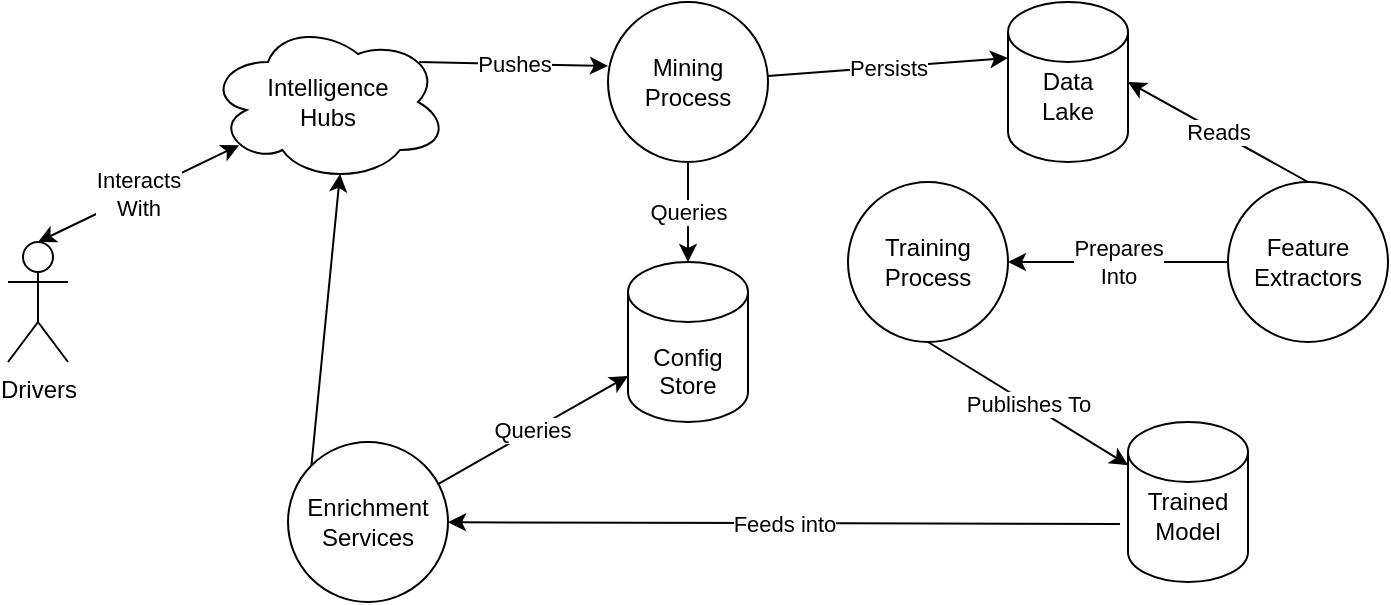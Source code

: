 <mxfile version="13.8.8" type="device" pages="3"><diagram id="9_CxQxpKMNm8ArRJZFeR" name="Page-1"><mxGraphModel dx="810" dy="1112" grid="1" gridSize="10" guides="1" tooltips="1" connect="1" arrows="1" fold="1" page="1" pageScale="1" pageWidth="850" pageHeight="1100" math="0" shadow="0"><root><mxCell id="0"/><mxCell id="1" parent="0"/><mxCell id="KBR8v0Yyvjajw3qQoniz-1" value="Drivers" style="shape=umlActor;verticalLabelPosition=bottom;verticalAlign=top;html=1;outlineConnect=0;" parent="1" vertex="1"><mxGeometry x="70" y="270" width="30" height="60" as="geometry"/></mxCell><mxCell id="KBR8v0Yyvjajw3qQoniz-2" value="Intelligence&lt;br&gt;Hubs" style="ellipse;shape=cloud;whiteSpace=wrap;html=1;" parent="1" vertex="1"><mxGeometry x="170" y="160" width="120" height="80" as="geometry"/></mxCell><mxCell id="KBR8v0Yyvjajw3qQoniz-4" value="&lt;br&gt;Data&lt;br&gt;Lake" style="shape=cylinder2;whiteSpace=wrap;html=1;boundedLbl=1;backgroundOutline=1;size=15;" parent="1" vertex="1"><mxGeometry x="570" y="150" width="60" height="80" as="geometry"/></mxCell><mxCell id="KBR8v0Yyvjajw3qQoniz-5" value="Mining&lt;br&gt;Process" style="ellipse;whiteSpace=wrap;html=1;aspect=fixed;" parent="1" vertex="1"><mxGeometry x="370" y="150" width="80" height="80" as="geometry"/></mxCell><mxCell id="KBR8v0Yyvjajw3qQoniz-8" value="Pushes" style="endArrow=classic;html=1;exitX=0.88;exitY=0.25;exitDx=0;exitDy=0;exitPerimeter=0;entryX=0;entryY=0.4;entryDx=0;entryDy=0;entryPerimeter=0;" parent="1" source="KBR8v0Yyvjajw3qQoniz-2" target="KBR8v0Yyvjajw3qQoniz-5" edge="1"><mxGeometry width="50" height="50" relative="1" as="geometry"><mxPoint x="400" y="320" as="sourcePoint"/><mxPoint x="450" y="270" as="targetPoint"/></mxGeometry></mxCell><mxCell id="KBR8v0Yyvjajw3qQoniz-10" value="Training&lt;br&gt;Process" style="ellipse;whiteSpace=wrap;html=1;aspect=fixed;" parent="1" vertex="1"><mxGeometry x="490" y="240" width="80" height="80" as="geometry"/></mxCell><mxCell id="KBR8v0Yyvjajw3qQoniz-13" value="Persists" style="endArrow=classic;html=1;" parent="1" source="KBR8v0Yyvjajw3qQoniz-5" edge="1"><mxGeometry width="50" height="50" relative="1" as="geometry"><mxPoint x="400" y="310" as="sourcePoint"/><mxPoint x="570" y="178" as="targetPoint"/></mxGeometry></mxCell><mxCell id="KBR8v0Yyvjajw3qQoniz-20" value="Enrichment&lt;br&gt;Services" style="ellipse;whiteSpace=wrap;html=1;aspect=fixed;" parent="1" vertex="1"><mxGeometry x="210" y="370" width="80" height="80" as="geometry"/></mxCell><mxCell id="KBR8v0Yyvjajw3qQoniz-23" value="&lt;br&gt;&lt;br&gt;Config&lt;br&gt;Store" style="shape=cylinder2;whiteSpace=wrap;html=1;boundedLbl=1;backgroundOutline=1;size=15;" parent="1" vertex="1"><mxGeometry x="380" y="280" width="60" height="80" as="geometry"/></mxCell><mxCell id="KBR8v0Yyvjajw3qQoniz-24" value="Queries" style="endArrow=classic;html=1;exitX=0.938;exitY=0.263;exitDx=0;exitDy=0;exitPerimeter=0;" parent="1" source="KBR8v0Yyvjajw3qQoniz-20" target="KBR8v0Yyvjajw3qQoniz-23" edge="1"><mxGeometry width="50" height="50" relative="1" as="geometry"><mxPoint x="400" y="300" as="sourcePoint"/><mxPoint x="370" y="330" as="targetPoint"/></mxGeometry></mxCell><mxCell id="KBR8v0Yyvjajw3qQoniz-26" value="" style="endArrow=classic;html=1;exitX=0;exitY=0;exitDx=0;exitDy=0;entryX=0.55;entryY=0.95;entryDx=0;entryDy=0;entryPerimeter=0;" parent="1" source="KBR8v0Yyvjajw3qQoniz-20" target="KBR8v0Yyvjajw3qQoniz-2" edge="1"><mxGeometry width="50" height="50" relative="1" as="geometry"><mxPoint x="400" y="270" as="sourcePoint"/><mxPoint x="450" y="220" as="targetPoint"/></mxGeometry></mxCell><mxCell id="KBR8v0Yyvjajw3qQoniz-27" value="Feature&lt;br&gt;Extractors" style="ellipse;whiteSpace=wrap;html=1;aspect=fixed;" parent="1" vertex="1"><mxGeometry x="680" y="240" width="80" height="80" as="geometry"/></mxCell><mxCell id="KBR8v0Yyvjajw3qQoniz-30" value="Queries" style="endArrow=classic;html=1;" parent="1" source="KBR8v0Yyvjajw3qQoniz-5" target="KBR8v0Yyvjajw3qQoniz-23" edge="1"><mxGeometry width="50" height="50" relative="1" as="geometry"><mxPoint x="400" y="350" as="sourcePoint"/><mxPoint x="450" y="300" as="targetPoint"/></mxGeometry></mxCell><mxCell id="KBR8v0Yyvjajw3qQoniz-31" value="Prepares&lt;br&gt;Into" style="endArrow=classic;html=1;entryX=1;entryY=0.5;entryDx=0;entryDy=0;" parent="1" source="KBR8v0Yyvjajw3qQoniz-27" target="KBR8v0Yyvjajw3qQoniz-10" edge="1"><mxGeometry width="50" height="50" relative="1" as="geometry"><mxPoint x="400" y="350" as="sourcePoint"/><mxPoint x="450" y="300" as="targetPoint"/></mxGeometry></mxCell><mxCell id="KBR8v0Yyvjajw3qQoniz-32" value="Publishes To" style="endArrow=classic;html=1;exitX=0.5;exitY=1;exitDx=0;exitDy=0;" parent="1" source="KBR8v0Yyvjajw3qQoniz-10" target="KBR8v0Yyvjajw3qQoniz-35" edge="1"><mxGeometry width="50" height="50" relative="1" as="geometry"><mxPoint x="400" y="350" as="sourcePoint"/><mxPoint x="606.667" y="380" as="targetPoint"/></mxGeometry></mxCell><mxCell id="KBR8v0Yyvjajw3qQoniz-33" value="Interacts&lt;br&gt;With" style="endArrow=classic;startArrow=classic;html=1;exitX=0.5;exitY=0;exitDx=0;exitDy=0;exitPerimeter=0;entryX=0.13;entryY=0.77;entryDx=0;entryDy=0;entryPerimeter=0;" parent="1" source="KBR8v0Yyvjajw3qQoniz-1" target="KBR8v0Yyvjajw3qQoniz-2" edge="1"><mxGeometry width="50" height="50" relative="1" as="geometry"><mxPoint x="400" y="350" as="sourcePoint"/><mxPoint x="450" y="300" as="targetPoint"/></mxGeometry></mxCell><mxCell id="KBR8v0Yyvjajw3qQoniz-34" value="Reads" style="endArrow=classic;html=1;exitX=0.5;exitY=0;exitDx=0;exitDy=0;entryX=1;entryY=0.5;entryDx=0;entryDy=0;entryPerimeter=0;" parent="1" source="KBR8v0Yyvjajw3qQoniz-27" target="KBR8v0Yyvjajw3qQoniz-4" edge="1"><mxGeometry width="50" height="50" relative="1" as="geometry"><mxPoint x="400" y="350" as="sourcePoint"/><mxPoint x="450" y="300" as="targetPoint"/></mxGeometry></mxCell><mxCell id="KBR8v0Yyvjajw3qQoniz-35" value="&lt;br&gt;Trained&lt;br&gt;Model" style="shape=cylinder2;whiteSpace=wrap;html=1;boundedLbl=1;backgroundOutline=1;size=15;" parent="1" vertex="1"><mxGeometry x="630" y="360" width="60" height="80" as="geometry"/></mxCell><mxCell id="KBR8v0Yyvjajw3qQoniz-36" value="Feeds into" style="endArrow=classic;html=1;exitX=-0.067;exitY=0.638;exitDx=0;exitDy=0;exitPerimeter=0;" parent="1" source="KBR8v0Yyvjajw3qQoniz-35" target="KBR8v0Yyvjajw3qQoniz-20" edge="1"><mxGeometry width="50" height="50" relative="1" as="geometry"><mxPoint x="400" y="330" as="sourcePoint"/><mxPoint x="450" y="280" as="targetPoint"/></mxGeometry></mxCell></root></mxGraphModel></diagram><diagram id="BnKjj1D1H8_VhSCJPbG-" name="Page-2"><mxGraphModel dx="810" dy="1112" grid="1" gridSize="10" guides="1" tooltips="1" connect="1" arrows="1" fold="1" page="1" pageScale="1" pageWidth="850" pageHeight="1100" math="0" shadow="0"><root><mxCell id="u1C4y3HcdAt7lYN2VPPu-0"/><mxCell id="u1C4y3HcdAt7lYN2VPPu-1" parent="u1C4y3HcdAt7lYN2VPPu-0"/><mxCell id="u1C4y3HcdAt7lYN2VPPu-6" style="edgeStyle=orthogonalEdgeStyle;rounded=0;orthogonalLoop=1;jettySize=auto;html=1;exitX=1;exitY=0.5;exitDx=0;exitDy=0;entryX=0;entryY=0.5;entryDx=0;entryDy=0;" parent="u1C4y3HcdAt7lYN2VPPu-1" source="u1C4y3HcdAt7lYN2VPPu-2" target="u1C4y3HcdAt7lYN2VPPu-3" edge="1"><mxGeometry relative="1" as="geometry"/></mxCell><mxCell id="u1C4y3HcdAt7lYN2VPPu-2" value="Input" style="ellipse;whiteSpace=wrap;html=1;aspect=fixed;" parent="u1C4y3HcdAt7lYN2VPPu-1" vertex="1"><mxGeometry x="140" y="120" width="80" height="80" as="geometry"/></mxCell><mxCell id="u1C4y3HcdAt7lYN2VPPu-7" style="edgeStyle=orthogonalEdgeStyle;rounded=0;orthogonalLoop=1;jettySize=auto;html=1;exitX=1;exitY=0.5;exitDx=0;exitDy=0;entryX=0;entryY=0.5;entryDx=0;entryDy=0;" parent="u1C4y3HcdAt7lYN2VPPu-1" source="u1C4y3HcdAt7lYN2VPPu-3" target="u1C4y3HcdAt7lYN2VPPu-4" edge="1"><mxGeometry relative="1" as="geometry"/></mxCell><mxCell id="u1C4y3HcdAt7lYN2VPPu-3" value="Recurrent&lt;br&gt;Layer" style="triangle;whiteSpace=wrap;html=1;" parent="u1C4y3HcdAt7lYN2VPPu-1" vertex="1"><mxGeometry x="260" y="120" width="60" height="80" as="geometry"/></mxCell><mxCell id="u1C4y3HcdAt7lYN2VPPu-8" style="edgeStyle=orthogonalEdgeStyle;rounded=0;orthogonalLoop=1;jettySize=auto;html=1;exitX=1;exitY=0.5;exitDx=0;exitDy=0;entryX=0;entryY=0.5;entryDx=0;entryDy=0;" parent="u1C4y3HcdAt7lYN2VPPu-1" source="u1C4y3HcdAt7lYN2VPPu-4" target="u1C4y3HcdAt7lYN2VPPu-5" edge="1"><mxGeometry relative="1" as="geometry"/></mxCell><mxCell id="u1C4y3HcdAt7lYN2VPPu-9" style="edgeStyle=orthogonalEdgeStyle;rounded=0;orthogonalLoop=1;jettySize=auto;html=1;exitX=0.5;exitY=0;exitDx=0;exitDy=0;entryX=0.5;entryY=0;entryDx=0;entryDy=0;" parent="u1C4y3HcdAt7lYN2VPPu-1" source="u1C4y3HcdAt7lYN2VPPu-4" target="u1C4y3HcdAt7lYN2VPPu-3" edge="1"><mxGeometry relative="1" as="geometry"><Array as="points"><mxPoint x="380" y="90"/><mxPoint x="290" y="90"/></Array></mxGeometry></mxCell><mxCell id="u1C4y3HcdAt7lYN2VPPu-4" value="Recurrent&lt;br&gt;Layer" style="triangle;whiteSpace=wrap;html=1;" parent="u1C4y3HcdAt7lYN2VPPu-1" vertex="1"><mxGeometry x="350" y="120" width="60" height="80" as="geometry"/></mxCell><mxCell id="u1C4y3HcdAt7lYN2VPPu-10" style="edgeStyle=orthogonalEdgeStyle;rounded=0;orthogonalLoop=1;jettySize=auto;html=1;exitX=0.5;exitY=1;exitDx=0;exitDy=0;entryX=0.5;entryY=1;entryDx=0;entryDy=0;" parent="u1C4y3HcdAt7lYN2VPPu-1" source="u1C4y3HcdAt7lYN2VPPu-5" target="u1C4y3HcdAt7lYN2VPPu-4" edge="1"><mxGeometry relative="1" as="geometry"><Array as="points"><mxPoint x="460" y="220"/><mxPoint x="380" y="220"/></Array></mxGeometry></mxCell><mxCell id="u1C4y3HcdAt7lYN2VPPu-12" style="edgeStyle=orthogonalEdgeStyle;rounded=0;orthogonalLoop=1;jettySize=auto;html=1;exitX=1;exitY=0.5;exitDx=0;exitDy=0;" parent="u1C4y3HcdAt7lYN2VPPu-1" source="u1C4y3HcdAt7lYN2VPPu-5" target="u1C4y3HcdAt7lYN2VPPu-11" edge="1"><mxGeometry relative="1" as="geometry"/></mxCell><mxCell id="u1C4y3HcdAt7lYN2VPPu-5" value="Recurrent&lt;br&gt;Layer" style="triangle;whiteSpace=wrap;html=1;" parent="u1C4y3HcdAt7lYN2VPPu-1" vertex="1"><mxGeometry x="430" y="120" width="60" height="80" as="geometry"/></mxCell><mxCell id="u1C4y3HcdAt7lYN2VPPu-14" style="edgeStyle=orthogonalEdgeStyle;rounded=0;orthogonalLoop=1;jettySize=auto;html=1;exitX=0.5;exitY=0;exitDx=0;exitDy=0;" parent="u1C4y3HcdAt7lYN2VPPu-1" source="u1C4y3HcdAt7lYN2VPPu-11" target="u1C4y3HcdAt7lYN2VPPu-13" edge="1"><mxGeometry relative="1" as="geometry"/></mxCell><mxCell id="u1C4y3HcdAt7lYN2VPPu-11" value="Dense&lt;br&gt;Layer" style="shape=process;whiteSpace=wrap;html=1;backgroundOutline=1;rotation=90;" parent="u1C4y3HcdAt7lYN2VPPu-1" vertex="1"><mxGeometry x="500" y="130" width="120" height="60" as="geometry"/></mxCell><mxCell id="u1C4y3HcdAt7lYN2VPPu-13" value="Output" style="ellipse;whiteSpace=wrap;html=1;aspect=fixed;" parent="u1C4y3HcdAt7lYN2VPPu-1" vertex="1"><mxGeometry x="630" y="120" width="80" height="80" as="geometry"/></mxCell><mxCell id="u1C4y3HcdAt7lYN2VPPu-15" style="edgeStyle=orthogonalEdgeStyle;rounded=0;orthogonalLoop=1;jettySize=auto;html=1;exitX=1;exitY=0.5;exitDx=0;exitDy=0;entryX=0;entryY=0.5;entryDx=0;entryDy=0;" parent="u1C4y3HcdAt7lYN2VPPu-1" source="u1C4y3HcdAt7lYN2VPPu-16" target="u1C4y3HcdAt7lYN2VPPu-18" edge="1"><mxGeometry relative="1" as="geometry"/></mxCell><mxCell id="u1C4y3HcdAt7lYN2VPPu-29" style="edgeStyle=orthogonalEdgeStyle;rounded=0;orthogonalLoop=1;jettySize=auto;html=1;exitX=0.5;exitY=1;exitDx=0;exitDy=0;entryX=0.5;entryY=1;entryDx=0;entryDy=0;" parent="u1C4y3HcdAt7lYN2VPPu-1" source="u1C4y3HcdAt7lYN2VPPu-16" target="u1C4y3HcdAt7lYN2VPPu-28" edge="1"><mxGeometry relative="1" as="geometry"/></mxCell><mxCell id="u1C4y3HcdAt7lYN2VPPu-16" value="Input" style="ellipse;whiteSpace=wrap;html=1;aspect=fixed;" parent="u1C4y3HcdAt7lYN2VPPu-1" vertex="1"><mxGeometry x="160" y="310" width="80" height="80" as="geometry"/></mxCell><mxCell id="u1C4y3HcdAt7lYN2VPPu-17" style="edgeStyle=orthogonalEdgeStyle;rounded=0;orthogonalLoop=1;jettySize=auto;html=1;exitX=1;exitY=0.5;exitDx=0;exitDy=0;entryX=0;entryY=0.5;entryDx=0;entryDy=0;" parent="u1C4y3HcdAt7lYN2VPPu-1" source="u1C4y3HcdAt7lYN2VPPu-18" target="u1C4y3HcdAt7lYN2VPPu-21" edge="1"><mxGeometry relative="1" as="geometry"/></mxCell><mxCell id="u1C4y3HcdAt7lYN2VPPu-18" value="Recurrent&lt;br&gt;Layer" style="triangle;whiteSpace=wrap;html=1;" parent="u1C4y3HcdAt7lYN2VPPu-1" vertex="1"><mxGeometry x="280" y="310" width="60" height="80" as="geometry"/></mxCell><mxCell id="u1C4y3HcdAt7lYN2VPPu-19" style="edgeStyle=orthogonalEdgeStyle;rounded=0;orthogonalLoop=1;jettySize=auto;html=1;exitX=1;exitY=0.5;exitDx=0;exitDy=0;entryX=0;entryY=0.5;entryDx=0;entryDy=0;" parent="u1C4y3HcdAt7lYN2VPPu-1" source="u1C4y3HcdAt7lYN2VPPu-21" target="u1C4y3HcdAt7lYN2VPPu-24" edge="1"><mxGeometry relative="1" as="geometry"/></mxCell><mxCell id="u1C4y3HcdAt7lYN2VPPu-20" style="edgeStyle=orthogonalEdgeStyle;rounded=0;orthogonalLoop=1;jettySize=auto;html=1;exitX=0.5;exitY=0;exitDx=0;exitDy=0;entryX=0.5;entryY=0;entryDx=0;entryDy=0;" parent="u1C4y3HcdAt7lYN2VPPu-1" source="u1C4y3HcdAt7lYN2VPPu-21" target="u1C4y3HcdAt7lYN2VPPu-18" edge="1"><mxGeometry relative="1" as="geometry"><Array as="points"><mxPoint x="400" y="280"/><mxPoint x="310" y="280"/></Array></mxGeometry></mxCell><mxCell id="u1C4y3HcdAt7lYN2VPPu-21" value="Recurrent&lt;br&gt;Layer" style="triangle;whiteSpace=wrap;html=1;" parent="u1C4y3HcdAt7lYN2VPPu-1" vertex="1"><mxGeometry x="370" y="310" width="60" height="80" as="geometry"/></mxCell><mxCell id="u1C4y3HcdAt7lYN2VPPu-22" style="edgeStyle=orthogonalEdgeStyle;rounded=0;orthogonalLoop=1;jettySize=auto;html=1;exitX=0.5;exitY=1;exitDx=0;exitDy=0;entryX=0.5;entryY=1;entryDx=0;entryDy=0;" parent="u1C4y3HcdAt7lYN2VPPu-1" source="u1C4y3HcdAt7lYN2VPPu-24" target="u1C4y3HcdAt7lYN2VPPu-21" edge="1"><mxGeometry relative="1" as="geometry"><Array as="points"><mxPoint x="480" y="410"/><mxPoint x="400" y="410"/></Array></mxGeometry></mxCell><mxCell id="u1C4y3HcdAt7lYN2VPPu-23" style="edgeStyle=orthogonalEdgeStyle;rounded=0;orthogonalLoop=1;jettySize=auto;html=1;exitX=1;exitY=0.5;exitDx=0;exitDy=0;" parent="u1C4y3HcdAt7lYN2VPPu-1" source="u1C4y3HcdAt7lYN2VPPu-24" target="u1C4y3HcdAt7lYN2VPPu-26" edge="1"><mxGeometry relative="1" as="geometry"/></mxCell><mxCell id="u1C4y3HcdAt7lYN2VPPu-24" value="Recurrent&lt;br&gt;Layer" style="triangle;whiteSpace=wrap;html=1;" parent="u1C4y3HcdAt7lYN2VPPu-1" vertex="1"><mxGeometry x="450" y="310" width="60" height="80" as="geometry"/></mxCell><mxCell id="u1C4y3HcdAt7lYN2VPPu-25" style="edgeStyle=orthogonalEdgeStyle;rounded=0;orthogonalLoop=1;jettySize=auto;html=1;exitX=0.5;exitY=0;exitDx=0;exitDy=0;" parent="u1C4y3HcdAt7lYN2VPPu-1" source="u1C4y3HcdAt7lYN2VPPu-26" target="u1C4y3HcdAt7lYN2VPPu-27" edge="1"><mxGeometry relative="1" as="geometry"/></mxCell><mxCell id="u1C4y3HcdAt7lYN2VPPu-26" value="Dense&lt;br&gt;Layer" style="shape=process;whiteSpace=wrap;html=1;backgroundOutline=1;rotation=90;" parent="u1C4y3HcdAt7lYN2VPPu-1" vertex="1"><mxGeometry x="520" y="320" width="120" height="60" as="geometry"/></mxCell><mxCell id="u1C4y3HcdAt7lYN2VPPu-27" value="Output" style="ellipse;whiteSpace=wrap;html=1;aspect=fixed;" parent="u1C4y3HcdAt7lYN2VPPu-1" vertex="1"><mxGeometry x="650" y="310" width="80" height="80" as="geometry"/></mxCell><mxCell id="u1C4y3HcdAt7lYN2VPPu-30" style="edgeStyle=orthogonalEdgeStyle;rounded=0;orthogonalLoop=1;jettySize=auto;html=1;exitX=0.5;exitY=0;exitDx=0;exitDy=0;entryX=1;entryY=0.5;entryDx=0;entryDy=0;" parent="u1C4y3HcdAt7lYN2VPPu-1" source="u1C4y3HcdAt7lYN2VPPu-28" target="u1C4y3HcdAt7lYN2VPPu-26" edge="1"><mxGeometry relative="1" as="geometry"><Array as="points"><mxPoint x="580" y="490"/></Array></mxGeometry></mxCell><mxCell id="u1C4y3HcdAt7lYN2VPPu-28" value="Dense &lt;br&gt;Layer" style="shape=process;whiteSpace=wrap;html=1;backgroundOutline=1;rotation=90;" parent="u1C4y3HcdAt7lYN2VPPu-1" vertex="1"><mxGeometry x="270" y="460" width="120" height="60" as="geometry"/></mxCell><mxCell id="u1C4y3HcdAt7lYN2VPPu-31" value="&lt;h1&gt;Seq2Seq&lt;/h1&gt;" style="text;html=1;strokeColor=none;fillColor=none;spacing=5;spacingTop=-20;whiteSpace=wrap;overflow=hidden;rounded=0;" parent="u1C4y3HcdAt7lYN2VPPu-1" vertex="1"><mxGeometry x="140" y="80" width="190" height="40" as="geometry"/></mxCell><mxCell id="u1C4y3HcdAt7lYN2VPPu-32" value="&lt;h1&gt;LSTM&lt;/h1&gt;" style="text;html=1;strokeColor=none;fillColor=none;spacing=5;spacingTop=-20;whiteSpace=wrap;overflow=hidden;rounded=0;" parent="u1C4y3HcdAt7lYN2VPPu-1" vertex="1"><mxGeometry x="390" y="440" width="190" height="40" as="geometry"/></mxCell><mxCell id="u1C4y3HcdAt7lYN2VPPu-33" value="" style="endArrow=none;dashed=1;html=1;dashPattern=1 3;strokeWidth=2;" parent="u1C4y3HcdAt7lYN2VPPu-1" edge="1"><mxGeometry width="50" height="50" relative="1" as="geometry"><mxPoint x="100" y="250" as="sourcePoint"/><mxPoint x="750" y="250" as="targetPoint"/></mxGeometry></mxCell></root></mxGraphModel></diagram><diagram id="tTuKSmJ8QWi7fSA6vzse" name="Page-3"><mxGraphModel dx="810" dy="1112" grid="1" gridSize="10" guides="1" tooltips="1" connect="1" arrows="1" fold="1" page="1" pageScale="1" pageWidth="850" pageHeight="1100" math="0" shadow="0"><root><mxCell id="NcUdvHpescalHNgtGaD_-0"/><mxCell id="NcUdvHpescalHNgtGaD_-1" parent="NcUdvHpescalHNgtGaD_-0"/><mxCell id="NcUdvHpescalHNgtGaD_-2" value="GNN" style="ellipse;shape=cloud;whiteSpace=wrap;html=1;" parent="NcUdvHpescalHNgtGaD_-1" vertex="1"><mxGeometry x="160" y="170" width="120" height="80" as="geometry"/></mxCell><mxCell id="NcUdvHpescalHNgtGaD_-3" value="DNN" style="ellipse;shape=cloud;whiteSpace=wrap;html=1;" parent="NcUdvHpescalHNgtGaD_-1" vertex="1"><mxGeometry x="400" y="170" width="120" height="80" as="geometry"/></mxCell><mxCell id="NcUdvHpescalHNgtGaD_-4" value="Feature&lt;br&gt;Extractor" style="ellipse;whiteSpace=wrap;html=1;aspect=fixed;" parent="NcUdvHpescalHNgtGaD_-1" vertex="1"><mxGeometry x="310" y="50" width="80" height="80" as="geometry"/></mxCell><mxCell id="NcUdvHpescalHNgtGaD_-5" value="&lt;br&gt;Data &lt;br&gt;Lake" style="shape=cylinder2;whiteSpace=wrap;html=1;boundedLbl=1;backgroundOutline=1;size=15;" parent="NcUdvHpescalHNgtGaD_-1" vertex="1"><mxGeometry x="160" y="50" width="60" height="80" as="geometry"/></mxCell><mxCell id="NcUdvHpescalHNgtGaD_-7" value="Seed" style="endArrow=classic;html=1;exitX=0;exitY=1;exitDx=0;exitDy=0;" parent="NcUdvHpescalHNgtGaD_-1" source="NcUdvHpescalHNgtGaD_-4" target="NcUdvHpescalHNgtGaD_-2" edge="1"><mxGeometry width="50" height="50" relative="1" as="geometry"><mxPoint x="400" y="300" as="sourcePoint"/><mxPoint x="450" y="250" as="targetPoint"/></mxGeometry></mxCell><mxCell id="NcUdvHpescalHNgtGaD_-8" value="Seed" style="endArrow=classic;html=1;exitX=1;exitY=1;exitDx=0;exitDy=0;entryX=0.475;entryY=0.125;entryDx=0;entryDy=0;entryPerimeter=0;" parent="NcUdvHpescalHNgtGaD_-1" source="NcUdvHpescalHNgtGaD_-4" target="NcUdvHpescalHNgtGaD_-3" edge="1"><mxGeometry width="50" height="50" relative="1" as="geometry"><mxPoint x="400" y="300" as="sourcePoint"/><mxPoint x="450" y="250" as="targetPoint"/></mxGeometry></mxCell><mxCell id="NcUdvHpescalHNgtGaD_-9" value="Reads" style="endArrow=classic;html=1;exitX=0;exitY=0.5;exitDx=0;exitDy=0;" parent="NcUdvHpescalHNgtGaD_-1" source="NcUdvHpescalHNgtGaD_-4" target="NcUdvHpescalHNgtGaD_-5" edge="1"><mxGeometry width="50" height="50" relative="1" as="geometry"><mxPoint x="400" y="300" as="sourcePoint"/><mxPoint x="450" y="250" as="targetPoint"/></mxGeometry></mxCell><mxCell id="NcUdvHpescalHNgtGaD_-10" value="&lt;br&gt;Model&lt;br&gt;Store" style="shape=cylinder2;whiteSpace=wrap;html=1;boundedLbl=1;backgroundOutline=1;size=15;" parent="NcUdvHpescalHNgtGaD_-1" vertex="1"><mxGeometry x="320" y="260" width="60" height="80" as="geometry"/></mxCell><mxCell id="NcUdvHpescalHNgtGaD_-11" value="Persist" style="endArrow=classic;html=1;exitX=0.8;exitY=0.8;exitDx=0;exitDy=0;exitPerimeter=0;entryX=-0.05;entryY=0.525;entryDx=0;entryDy=0;entryPerimeter=0;" parent="NcUdvHpescalHNgtGaD_-1" source="NcUdvHpescalHNgtGaD_-2" target="NcUdvHpescalHNgtGaD_-10" edge="1"><mxGeometry width="50" height="50" relative="1" as="geometry"><mxPoint x="400" y="280" as="sourcePoint"/><mxPoint x="450" y="230" as="targetPoint"/></mxGeometry></mxCell><mxCell id="NcUdvHpescalHNgtGaD_-12" value="Persist" style="endArrow=classic;html=1;entryX=0.983;entryY=0.513;entryDx=0;entryDy=0;entryPerimeter=0;exitX=0.31;exitY=0.8;exitDx=0;exitDy=0;exitPerimeter=0;" parent="NcUdvHpescalHNgtGaD_-1" source="NcUdvHpescalHNgtGaD_-3" target="NcUdvHpescalHNgtGaD_-10" edge="1"><mxGeometry width="50" height="50" relative="1" as="geometry"><mxPoint x="400" y="280" as="sourcePoint"/><mxPoint x="450" y="230" as="targetPoint"/></mxGeometry></mxCell><mxCell id="NcUdvHpescalHNgtGaD_-14" value="Assess" style="endArrow=classic;html=1;" parent="NcUdvHpescalHNgtGaD_-1" source="NcUdvHpescalHNgtGaD_-3" target="NcUdvHpescalHNgtGaD_-2" edge="1"><mxGeometry width="50" height="50" relative="1" as="geometry"><mxPoint x="400" y="280" as="sourcePoint"/><mxPoint x="450" y="230" as="targetPoint"/><Array as="points"><mxPoint x="290" y="210"/></Array></mxGeometry></mxCell><mxCell id="NcUdvHpescalHNgtGaD_-15" value="Generate" style="endArrow=classic;html=1;" parent="NcUdvHpescalHNgtGaD_-1" edge="1"><mxGeometry width="50" height="50" relative="1" as="geometry"><mxPoint x="280" y="230" as="sourcePoint"/><mxPoint x="390" y="230" as="targetPoint"/></mxGeometry></mxCell><mxCell id="NcUdvHpescalHNgtGaD_-18" value="Simulator" style="shape=process;whiteSpace=wrap;html=1;backgroundOutline=1;" parent="NcUdvHpescalHNgtGaD_-1" vertex="1"><mxGeometry x="90" y="280" width="120" height="60" as="geometry"/></mxCell><mxCell id="NcUdvHpescalHNgtGaD_-19" value="Simulator" style="shape=process;whiteSpace=wrap;html=1;backgroundOutline=1;" parent="NcUdvHpescalHNgtGaD_-1" vertex="1"><mxGeometry x="480" y="280" width="120" height="60" as="geometry"/></mxCell><mxCell id="NcUdvHpescalHNgtGaD_-20" value="Uses" style="endArrow=classic;startArrow=classic;html=1;entryX=0.8;entryY=0.8;entryDx=0;entryDy=0;entryPerimeter=0;exitX=0.5;exitY=0;exitDx=0;exitDy=0;" parent="NcUdvHpescalHNgtGaD_-1" source="NcUdvHpescalHNgtGaD_-19" target="NcUdvHpescalHNgtGaD_-3" edge="1"><mxGeometry width="50" height="50" relative="1" as="geometry"><mxPoint x="400" y="260" as="sourcePoint"/><mxPoint x="450" y="210" as="targetPoint"/></mxGeometry></mxCell><mxCell id="NcUdvHpescalHNgtGaD_-21" value="Uses" style="endArrow=classic;startArrow=classic;html=1;exitX=0.5;exitY=0;exitDx=0;exitDy=0;entryX=0.31;entryY=0.8;entryDx=0;entryDy=0;entryPerimeter=0;" parent="NcUdvHpescalHNgtGaD_-1" source="NcUdvHpescalHNgtGaD_-18" target="NcUdvHpescalHNgtGaD_-2" edge="1"><mxGeometry width="50" height="50" relative="1" as="geometry"><mxPoint x="400" y="260" as="sourcePoint"/><mxPoint x="450" y="210" as="targetPoint"/></mxGeometry></mxCell></root></mxGraphModel></diagram></mxfile>